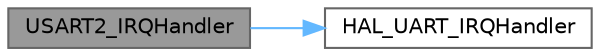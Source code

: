 digraph "USART2_IRQHandler"
{
 // LATEX_PDF_SIZE
  bgcolor="transparent";
  edge [fontname=Helvetica,fontsize=10,labelfontname=Helvetica,labelfontsize=10];
  node [fontname=Helvetica,fontsize=10,shape=box,height=0.2,width=0.4];
  rankdir="LR";
  Node1 [id="Node000001",label="USART2_IRQHandler",height=0.2,width=0.4,color="gray40", fillcolor="grey60", style="filled", fontcolor="black",tooltip="This function handles USART2 global interrupt / USART2 wake-up interrupt through EXTI line 26."];
  Node1 -> Node2 [id="edge1_Node000001_Node000002",color="steelblue1",style="solid",tooltip=" "];
  Node2 [id="Node000002",label="HAL_UART_IRQHandler",height=0.2,width=0.4,color="grey40", fillcolor="white", style="filled",URL="$group___u_a_r_t___exported___functions___group2.html#gaad01472c507ceee3c5f2274c775ff3bf",tooltip=" "];
}
